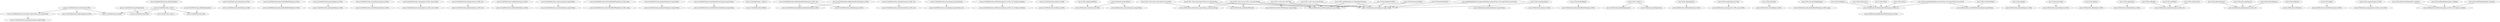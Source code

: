 strict digraph G {
  1 [ label="java.io.UnixFileSystem.getSeparator()" ];
  2 [ label="java.io.UnixFileSystem.slash" ];
  3 [ label="java.io.UnixFileSystem.<init>()" ];
  4 [ label="java.io.UnixFileSystem.resolve(java.io.File)" ];
  5 [ label="java.io.UnixFileSystem.userDir" ];
  6 [ label="java.io.UnixFileSystem.getPathSeparator()" ];
  7 [ label="java.io.UnixFileSystem.colon" ];
  8 [ label="java.io.UnixFileSystem.delete(java.io.File)" ];
  9 [ label="java.io.UnixFileSystem.delete0(java.io.File)" ];
  10 [ label="java.io.UnixFileSystem.getLastModifiedTime(java.io.File)" ];
  11 [ label="java.io.UnixFileSystem.getLastModifiedTime0(java.io.File)" ];
  12 [ label="java.io.UnixFileSystem.getLength(java.io.File)" ];
  13 [ label="java.io.UnixFileSystem.getLength0(java.io.File)" ];
  14 [ label="java.io.UnixFileSystem.createDirectory(java.io.File)" ];
  15 [ label="java.io.UnixFileSystem.createDirectory0(java.io.File)" ];
  16 [ label="java.io.UnixFileSystem.rename(java.io.File, java.io.File)" ];
  17 [ label="java.io.UnixFileSystem.rename0(java.io.File, java.io.File)" ];
  18 [ label="java.io.UnixFileSystem.getSpace(java.io.File, int)" ];
  19 [ label="java.io.UnixFileSystem.getSpace0(java.io.File, int)" ];
  20 [ label="java.io.UnixFileSystem.setReadOnly(java.io.File)" ];
  21 [ label="java.io.UnixFileSystem.setReadOnly0(java.io.File)" ];
  22 [ label="java.io.UnixFileSystem.canonicalize(java.lang.String)" ];
  23 [ label="java.io.UnixFileSystem.canonicalize0(java.lang.String)" ];
  24 [ label="java.io.UnixFileSystem.setLastModifiedTime(java.io.File, long)" ];
  25 [ label="java.io.UnixFileSystem.setLastModifiedTime0(java.io.File, long)" ];
  26 [ label="java.io.UnixFileSystem.resolve(java.lang.String, java.lang.String)" ];
  27 [ label="java.io.UnixFileSystem.getNameMax(java.lang.String)" ];
  28 [ label="java.io.UnixFileSystem.getNameMax0(java.lang.String)" ];
  29 [ label="java.io.UnixFileSystem.trimSeparator(java.lang.String)" ];
  30 [ label="java.io.UnixFileSystem.isAbsolute(java.io.File)" ];
  31 [ label="java.io.UnixFileSystem.createFileExclusively(java.lang.String)" ];
  32 [ label="java.io.UnixFileSystem.createFileExclusively0(java.lang.String)" ];
  33 [ label="java.io.UnixFileSystem.<clinit>()" ];
  34 [ label="java.io.UnixFileSystem.initIDs()" ];
  35 [ label="java.io.UnixFileSystem.hasBooleanAttributes(java.io.File, int)" ];
  36 [ label="java.io.UnixFileSystem.getBooleanAttributes0(java.io.File)" ];
  37 [ label="java.io.UnixFileSystem.getBooleanAttributes(java.io.File)" ];
  38 [ label="java.io.UnixFileSystem.checkAccess(java.io.File, int)" ];
  39 [ label="java.io.UnixFileSystem.checkAccess0(java.io.File, int)" ];
  40 [ label="java.io.UnixFileSystem.normalize(java.lang.String)" ];
  41 [ label="java.io.UnixFileSystem.normalize(java.lang.String, int)" ];
  42 [ label="java.io.UnixFileSystem.isHidden(java.io.File)" ];
  43 [ label="java.io.UnixFileSystem.setPermission(java.io.File, int, boolean, boolean)" ];
  44 [ label="java.io.UnixFileSystem.setPermission0(java.io.File, int, boolean, boolean)" ];
  45 [ label="java.io.UnixFileSystem.list(java.io.File)" ];
  46 [ label="java.io.UnixFileSystem.list0(java.io.File)" ];
  47 [ label="java.io.DefaultFileSystem.getFileSystem()" ];
  48 [ label="java.io.File.getCanonicalPath()" ];
  49 [ label="java.io.FileSystem.resolve(java.io.File)" ];
  50 [ label="java.io.File.getAbsolutePath()" ];
  51 [ label="java.io.File.<init>(java.net.URI)" ];
  52 [ label="java.io.FileSystem.fromURIPath(java.lang.String)" ];
  53 [ label="java.io.FileSystem.canonicalize(java.lang.String)" ];
  54 [ label="java.io.File.lastModified()" ];
  55 [ label="java.io.FileSystem.getLastModifiedTime(java.io.File)" ];
  56 [ label="java.io.File.<clinit>()" ];
  57 [ label="java.io.FileSystem.getPathSeparator()" ];
  58 [ label="java.io.File.setReadOnly()" ];
  59 [ label="java.io.FileSystem.setReadOnly(java.io.File)" ];
  60 [ label="java.io.File.renameTo(java.io.File)" ];
  61 [ label="java.io.FileSystem.rename(java.io.File, java.io.File)" ];
  62 [ label="java.io.File.<init>(java.lang.String, java.io.File)" ];
  63 [ label="java.io.FileSystem.resolve(java.lang.String, java.lang.String)" ];
  64 [ label="java.io.File.<init>(java.lang.String, java.lang.String)" ];
  65 [ label="java.io.File.<init>(java.io.File, java.lang.String)" ];
  66 [ label="java.io.File.isInvalid()" ];
  67 [ label="java.io.FileSystem.isInvalid(java.io.File)" ];
  68 [ label="java.io.File.setLastModified(long)" ];
  69 [ label="java.io.FileSystem.setLastModifiedTime(java.io.File, long)" ];
  70 [ label="java.io.FileSystem.hasBooleanAttributes(java.io.File, int)" ];
  71 [ label="java.io.FileSystem.getBooleanAttributes(java.io.File)" ];
  72 [ label="java.io.File.length()" ];
  73 [ label="java.io.FileSystem.getLength(java.io.File)" ];
  74 [ label="java.io.File.hashCode()" ];
  75 [ label="java.io.FileSystem.hashCode(java.io.File)" ];
  76 [ label="java.io.FileSystem.getDefaultParent()" ];
  77 [ label="java.io.File$TempDirectory.generateFile(java.lang.String, java.lang.String, java.io.File)" ];
  78 [ label="java.io.FileSystem.getNameMax(java.lang.String)" ];
  79 [ label="java.io.File.isHidden()" ];
  80 [ label="java.io.File.isDirectory()" ];
  81 [ label="java.io.File.createTempFile(java.lang.String, java.lang.String, java.io.File)" ];
  82 [ label="java.io.File.isFile()" ];
  83 [ label="java.io.File.exists()" ];
  84 [ label="java.io.File.readObject(java.io.ObjectInputStream)" ];
  85 [ label="java.io.FileSystem.prefixLength(java.lang.String)" ];
  86 [ label="java.io.File.getAbsoluteFile()" ];
  87 [ label="java.io.File.getCanonicalFile()" ];
  88 [ label="java.io.File.<init>(java.lang.String)" ];
  89 [ label="java.io.File.delete()" ];
  90 [ label="java.io.FileSystem.delete(java.io.File)" ];
  91 [ label="java.io.File.isAbsolute()" ];
  92 [ label="java.io.FileSystem.isAbsolute(java.io.File)" ];
  93 [ label="java.io.File.canRead()" ];
  94 [ label="java.io.FileSystem.checkAccess(java.io.File, int)" ];
  95 [ label="java.io.File.canWrite()" ];
  96 [ label="java.io.File.canExecute()" ];
  97 [ label="java.io.FileSystem.normalize(java.lang.String)" ];
  98 [ label="java.io.File.getParentFile()" ];
  99 [ label="java.io.File.normalizedList()" ];
  100 [ label="java.io.File.getFreeSpace()" ];
  101 [ label="java.io.FileSystem.getSpace(java.io.File, int)" ];
  102 [ label="java.io.File.getUsableSpace()" ];
  103 [ label="java.io.File.getTotalSpace()" ];
  104 [ label="java.io.File.listRoots()" ];
  105 [ label="java.io.FileSystem.listRoots()" ];
  106 [ label="java.io.FileSystem.getSeparator()" ];
  107 [ label="java.io.File.mkdir()" ];
  108 [ label="java.io.FileSystem.createDirectory(java.io.File)" ];
  109 [ label="java.io.FileSystem.createFileExclusively(java.lang.String)" ];
  110 [ label="java.io.File.createNewFile()" ];
  111 [ label="java.io.FileSystem.list(java.io.File)" ];
  112 [ label="java.io.File.compareTo(java.io.File)" ];
  113 [ label="java.io.FileSystem.compare(java.io.File, java.io.File)" ];
  114 [ label="java.io.File.setExecutable(boolean, boolean)" ];
  115 [ label="java.io.FileSystem.setPermission(java.io.File, int, boolean, boolean)" ];
  116 [ label="java.io.File.setReadable(boolean, boolean)" ];
  117 [ label="java.io.File.setWritable(boolean, boolean)" ];
  118 [ label="java.io.FileSystem.<init>()" ];
  1 -> 2;
  3 -> 2;
  4 -> 5;
  3 -> 5;
  6 -> 7;
  3 -> 7;
  8 -> 9;
  10 -> 11;
  12 -> 13;
  14 -> 15;
  16 -> 17;
  18 -> 19;
  20 -> 21;
  22 -> 23;
  24 -> 25;
  4 -> 26;
  27 -> 28;
  26 -> 29;
  4 -> 30;
  31 -> 32;
  33 -> 34;
  35 -> 36;
  37 -> 36;
  38 -> 39;
  40 -> 41;
  35 -> 42;
  37 -> 42;
  43 -> 44;
  45 -> 46;
  47 -> 3;
  48 -> 49;
  50 -> 49;
  51 -> 52;
  48 -> 53;
  54 -> 55;
  56 -> 57;
  58 -> 59;
  60 -> 61;
  62 -> 63;
  64 -> 63;
  65 -> 63;
  66 -> 67;
  68 -> 69;
  70 -> 71;
  72 -> 73;
  74 -> 75;
  64 -> 76;
  65 -> 76;
  77 -> 78;
  79 -> 70;
  80 -> 70;
  81 -> 70;
  82 -> 70;
  83 -> 70;
  84 -> 85;
  86 -> 85;
  87 -> 85;
  88 -> 85;
  64 -> 85;
  65 -> 85;
  51 -> 85;
  89 -> 90;
  91 -> 92;
  93 -> 94;
  95 -> 94;
  96 -> 94;
  84 -> 97;
  86 -> 97;
  98 -> 97;
  87 -> 97;
  99 -> 97;
  88 -> 97;
  64 -> 97;
  65 -> 97;
  51 -> 97;
  77 -> 97;
  100 -> 101;
  102 -> 101;
  103 -> 101;
  104 -> 105;
  56 -> 106;
  107 -> 108;
  81 -> 109;
  110 -> 109;
  99 -> 111;
  112 -> 113;
  114 -> 115;
  116 -> 115;
  117 -> 115;
  3 -> 118;
}
